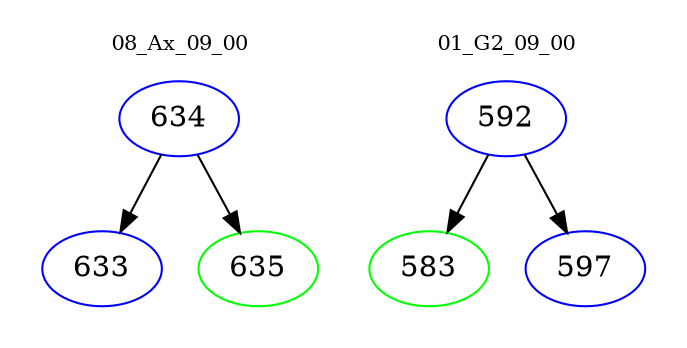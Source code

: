 digraph{
subgraph cluster_0 {
color = white
label = "08_Ax_09_00";
fontsize=10;
T0_634 [label="634", color="blue"]
T0_634 -> T0_633 [color="black"]
T0_633 [label="633", color="blue"]
T0_634 -> T0_635 [color="black"]
T0_635 [label="635", color="green"]
}
subgraph cluster_1 {
color = white
label = "01_G2_09_00";
fontsize=10;
T1_592 [label="592", color="blue"]
T1_592 -> T1_583 [color="black"]
T1_583 [label="583", color="green"]
T1_592 -> T1_597 [color="black"]
T1_597 [label="597", color="blue"]
}
}
